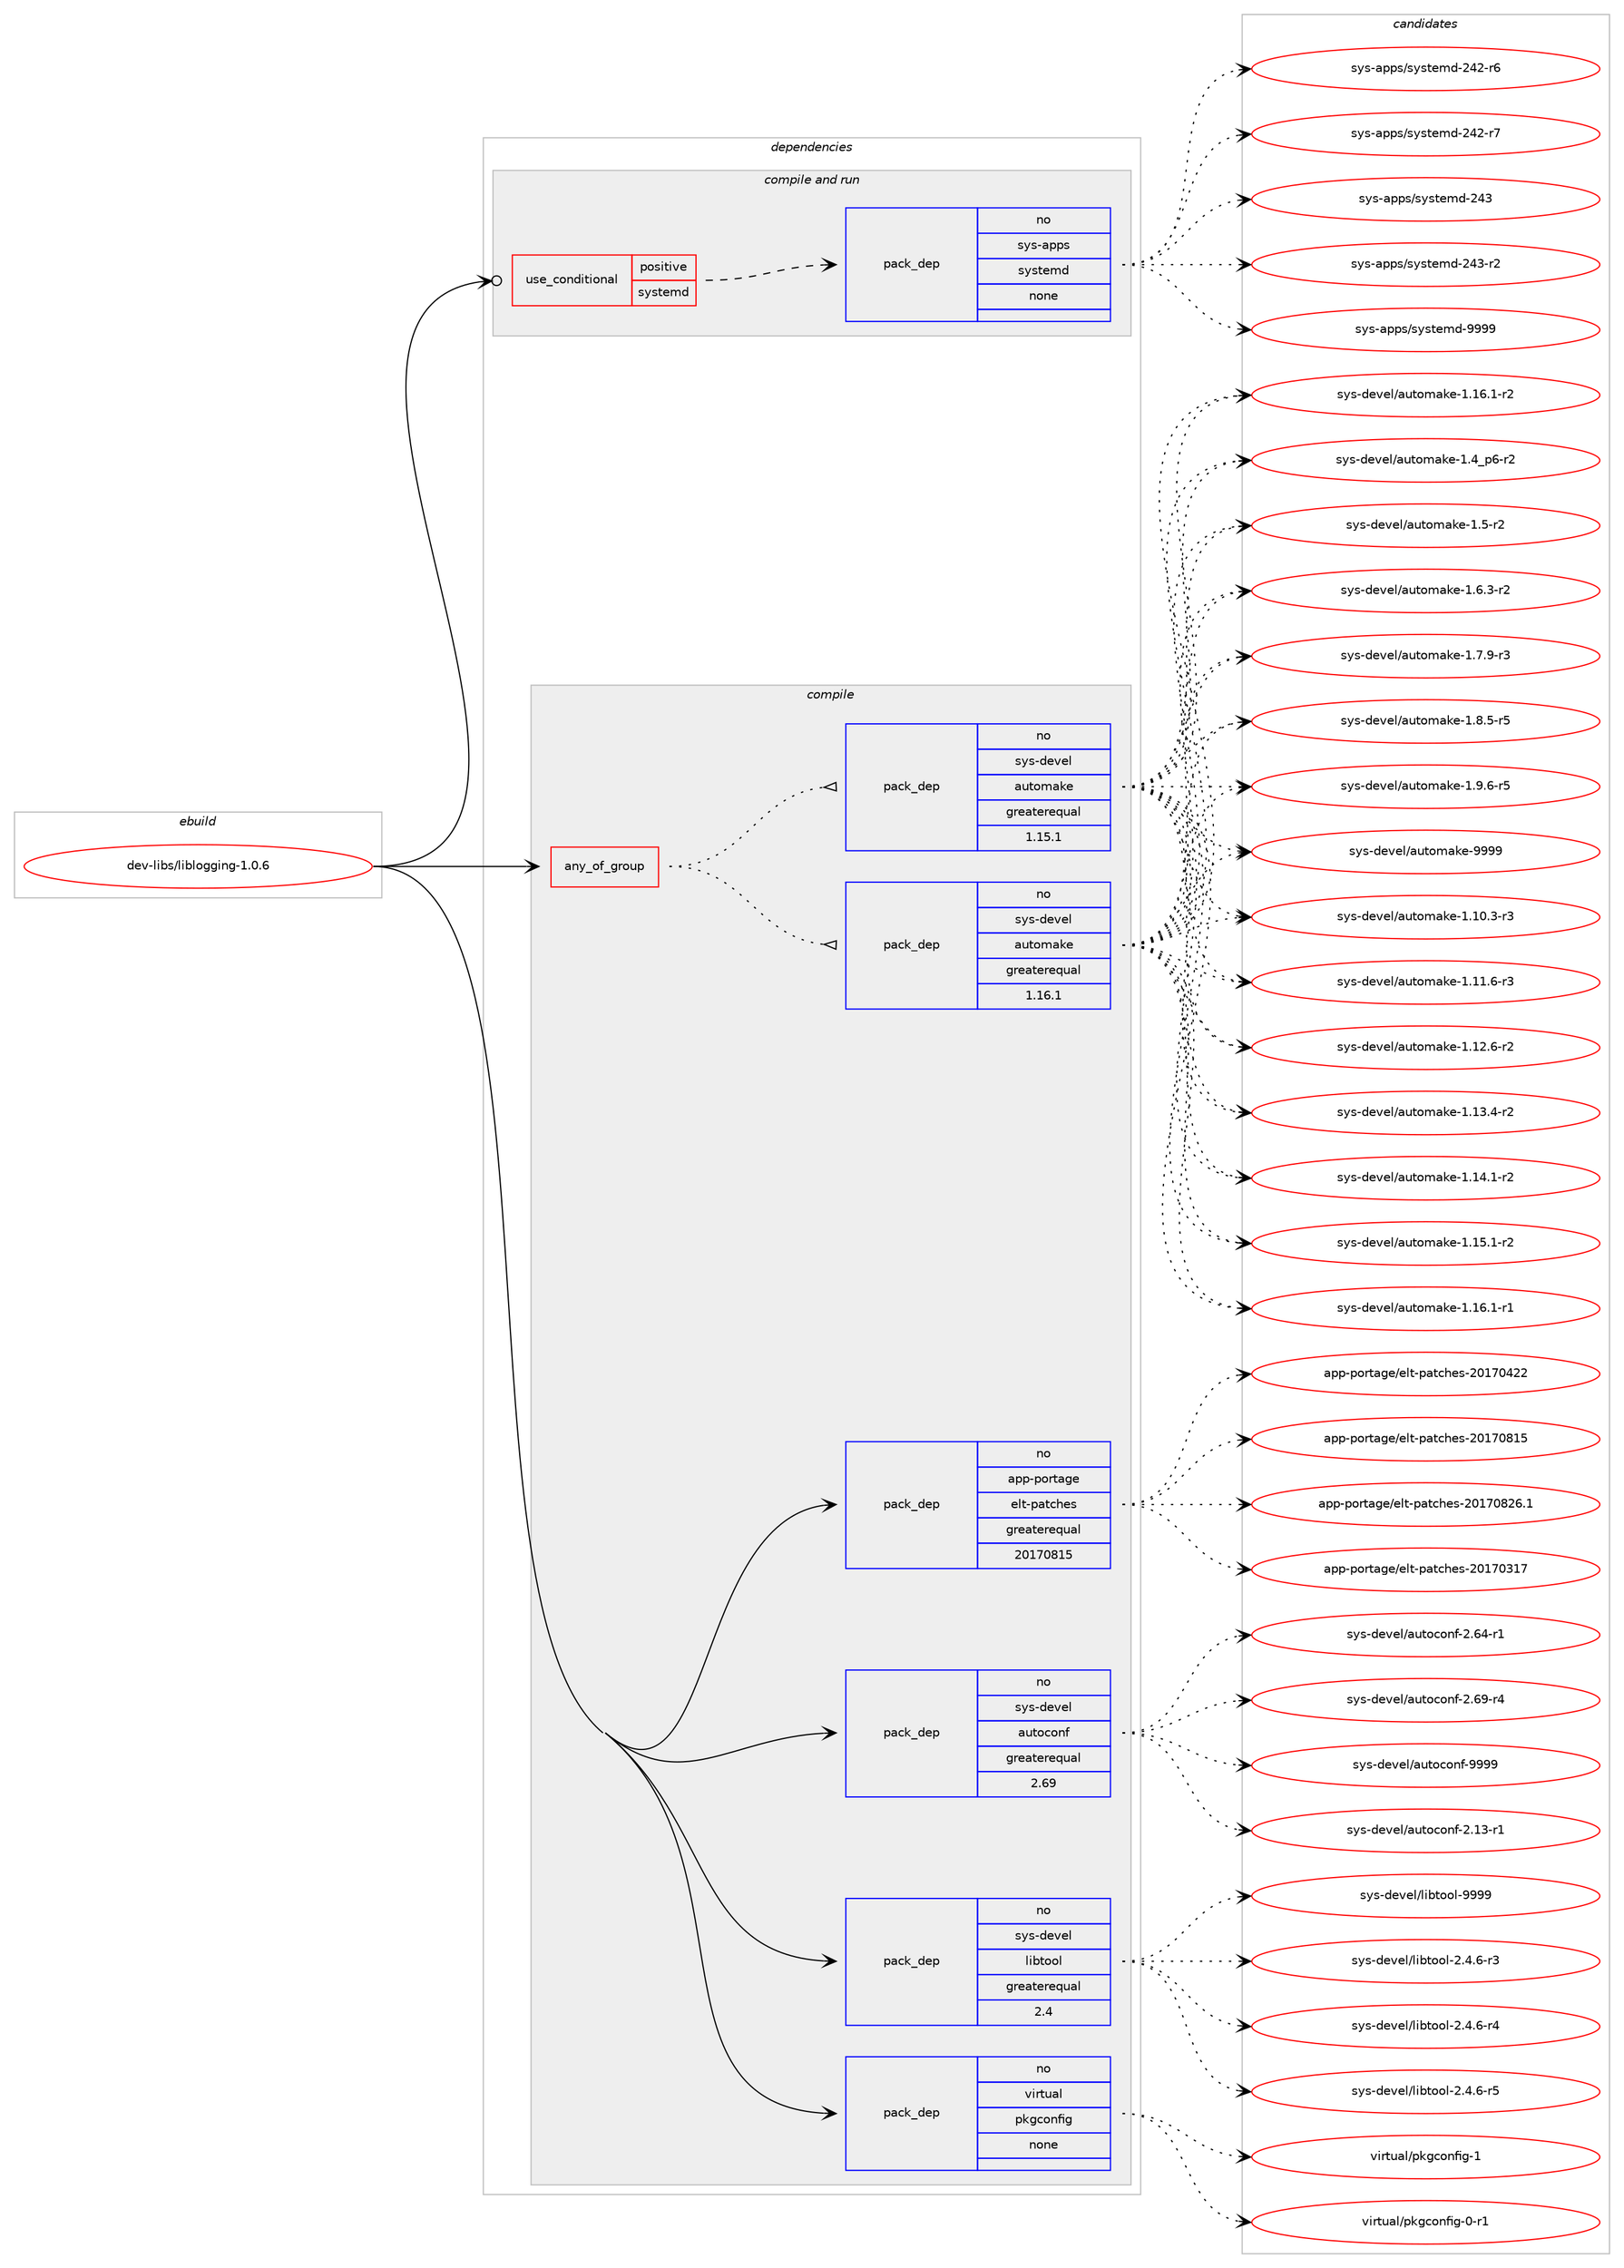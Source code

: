 digraph prolog {

# *************
# Graph options
# *************

newrank=true;
concentrate=true;
compound=true;
graph [rankdir=LR,fontname=Helvetica,fontsize=10,ranksep=1.5];#, ranksep=2.5, nodesep=0.2];
edge  [arrowhead=vee];
node  [fontname=Helvetica,fontsize=10];

# **********
# The ebuild
# **********

subgraph cluster_leftcol {
color=gray;
rank=same;
label=<<i>ebuild</i>>;
id [label="dev-libs/liblogging-1.0.6", color=red, width=4, href="../dev-libs/liblogging-1.0.6.svg"];
}

# ****************
# The dependencies
# ****************

subgraph cluster_midcol {
color=gray;
label=<<i>dependencies</i>>;
subgraph cluster_compile {
fillcolor="#eeeeee";
style=filled;
label=<<i>compile</i>>;
subgraph any11132 {
dependency566070 [label=<<TABLE BORDER="0" CELLBORDER="1" CELLSPACING="0" CELLPADDING="4"><TR><TD CELLPADDING="10">any_of_group</TD></TR></TABLE>>, shape=none, color=red];subgraph pack422773 {
dependency566071 [label=<<TABLE BORDER="0" CELLBORDER="1" CELLSPACING="0" CELLPADDING="4" WIDTH="220"><TR><TD ROWSPAN="6" CELLPADDING="30">pack_dep</TD></TR><TR><TD WIDTH="110">no</TD></TR><TR><TD>sys-devel</TD></TR><TR><TD>automake</TD></TR><TR><TD>greaterequal</TD></TR><TR><TD>1.16.1</TD></TR></TABLE>>, shape=none, color=blue];
}
dependency566070:e -> dependency566071:w [weight=20,style="dotted",arrowhead="oinv"];
subgraph pack422774 {
dependency566072 [label=<<TABLE BORDER="0" CELLBORDER="1" CELLSPACING="0" CELLPADDING="4" WIDTH="220"><TR><TD ROWSPAN="6" CELLPADDING="30">pack_dep</TD></TR><TR><TD WIDTH="110">no</TD></TR><TR><TD>sys-devel</TD></TR><TR><TD>automake</TD></TR><TR><TD>greaterequal</TD></TR><TR><TD>1.15.1</TD></TR></TABLE>>, shape=none, color=blue];
}
dependency566070:e -> dependency566072:w [weight=20,style="dotted",arrowhead="oinv"];
}
id:e -> dependency566070:w [weight=20,style="solid",arrowhead="vee"];
subgraph pack422775 {
dependency566073 [label=<<TABLE BORDER="0" CELLBORDER="1" CELLSPACING="0" CELLPADDING="4" WIDTH="220"><TR><TD ROWSPAN="6" CELLPADDING="30">pack_dep</TD></TR><TR><TD WIDTH="110">no</TD></TR><TR><TD>app-portage</TD></TR><TR><TD>elt-patches</TD></TR><TR><TD>greaterequal</TD></TR><TR><TD>20170815</TD></TR></TABLE>>, shape=none, color=blue];
}
id:e -> dependency566073:w [weight=20,style="solid",arrowhead="vee"];
subgraph pack422776 {
dependency566074 [label=<<TABLE BORDER="0" CELLBORDER="1" CELLSPACING="0" CELLPADDING="4" WIDTH="220"><TR><TD ROWSPAN="6" CELLPADDING="30">pack_dep</TD></TR><TR><TD WIDTH="110">no</TD></TR><TR><TD>sys-devel</TD></TR><TR><TD>autoconf</TD></TR><TR><TD>greaterequal</TD></TR><TR><TD>2.69</TD></TR></TABLE>>, shape=none, color=blue];
}
id:e -> dependency566074:w [weight=20,style="solid",arrowhead="vee"];
subgraph pack422777 {
dependency566075 [label=<<TABLE BORDER="0" CELLBORDER="1" CELLSPACING="0" CELLPADDING="4" WIDTH="220"><TR><TD ROWSPAN="6" CELLPADDING="30">pack_dep</TD></TR><TR><TD WIDTH="110">no</TD></TR><TR><TD>sys-devel</TD></TR><TR><TD>libtool</TD></TR><TR><TD>greaterequal</TD></TR><TR><TD>2.4</TD></TR></TABLE>>, shape=none, color=blue];
}
id:e -> dependency566075:w [weight=20,style="solid",arrowhead="vee"];
subgraph pack422778 {
dependency566076 [label=<<TABLE BORDER="0" CELLBORDER="1" CELLSPACING="0" CELLPADDING="4" WIDTH="220"><TR><TD ROWSPAN="6" CELLPADDING="30">pack_dep</TD></TR><TR><TD WIDTH="110">no</TD></TR><TR><TD>virtual</TD></TR><TR><TD>pkgconfig</TD></TR><TR><TD>none</TD></TR><TR><TD></TD></TR></TABLE>>, shape=none, color=blue];
}
id:e -> dependency566076:w [weight=20,style="solid",arrowhead="vee"];
}
subgraph cluster_compileandrun {
fillcolor="#eeeeee";
style=filled;
label=<<i>compile and run</i>>;
subgraph cond131808 {
dependency566077 [label=<<TABLE BORDER="0" CELLBORDER="1" CELLSPACING="0" CELLPADDING="4"><TR><TD ROWSPAN="3" CELLPADDING="10">use_conditional</TD></TR><TR><TD>positive</TD></TR><TR><TD>systemd</TD></TR></TABLE>>, shape=none, color=red];
subgraph pack422779 {
dependency566078 [label=<<TABLE BORDER="0" CELLBORDER="1" CELLSPACING="0" CELLPADDING="4" WIDTH="220"><TR><TD ROWSPAN="6" CELLPADDING="30">pack_dep</TD></TR><TR><TD WIDTH="110">no</TD></TR><TR><TD>sys-apps</TD></TR><TR><TD>systemd</TD></TR><TR><TD>none</TD></TR><TR><TD></TD></TR></TABLE>>, shape=none, color=blue];
}
dependency566077:e -> dependency566078:w [weight=20,style="dashed",arrowhead="vee"];
}
id:e -> dependency566077:w [weight=20,style="solid",arrowhead="odotvee"];
}
subgraph cluster_run {
fillcolor="#eeeeee";
style=filled;
label=<<i>run</i>>;
}
}

# **************
# The candidates
# **************

subgraph cluster_choices {
rank=same;
color=gray;
label=<<i>candidates</i>>;

subgraph choice422773 {
color=black;
nodesep=1;
choice11512111545100101118101108479711711611110997107101454946494846514511451 [label="sys-devel/automake-1.10.3-r3", color=red, width=4,href="../sys-devel/automake-1.10.3-r3.svg"];
choice11512111545100101118101108479711711611110997107101454946494946544511451 [label="sys-devel/automake-1.11.6-r3", color=red, width=4,href="../sys-devel/automake-1.11.6-r3.svg"];
choice11512111545100101118101108479711711611110997107101454946495046544511450 [label="sys-devel/automake-1.12.6-r2", color=red, width=4,href="../sys-devel/automake-1.12.6-r2.svg"];
choice11512111545100101118101108479711711611110997107101454946495146524511450 [label="sys-devel/automake-1.13.4-r2", color=red, width=4,href="../sys-devel/automake-1.13.4-r2.svg"];
choice11512111545100101118101108479711711611110997107101454946495246494511450 [label="sys-devel/automake-1.14.1-r2", color=red, width=4,href="../sys-devel/automake-1.14.1-r2.svg"];
choice11512111545100101118101108479711711611110997107101454946495346494511450 [label="sys-devel/automake-1.15.1-r2", color=red, width=4,href="../sys-devel/automake-1.15.1-r2.svg"];
choice11512111545100101118101108479711711611110997107101454946495446494511449 [label="sys-devel/automake-1.16.1-r1", color=red, width=4,href="../sys-devel/automake-1.16.1-r1.svg"];
choice11512111545100101118101108479711711611110997107101454946495446494511450 [label="sys-devel/automake-1.16.1-r2", color=red, width=4,href="../sys-devel/automake-1.16.1-r2.svg"];
choice115121115451001011181011084797117116111109971071014549465295112544511450 [label="sys-devel/automake-1.4_p6-r2", color=red, width=4,href="../sys-devel/automake-1.4_p6-r2.svg"];
choice11512111545100101118101108479711711611110997107101454946534511450 [label="sys-devel/automake-1.5-r2", color=red, width=4,href="../sys-devel/automake-1.5-r2.svg"];
choice115121115451001011181011084797117116111109971071014549465446514511450 [label="sys-devel/automake-1.6.3-r2", color=red, width=4,href="../sys-devel/automake-1.6.3-r2.svg"];
choice115121115451001011181011084797117116111109971071014549465546574511451 [label="sys-devel/automake-1.7.9-r3", color=red, width=4,href="../sys-devel/automake-1.7.9-r3.svg"];
choice115121115451001011181011084797117116111109971071014549465646534511453 [label="sys-devel/automake-1.8.5-r5", color=red, width=4,href="../sys-devel/automake-1.8.5-r5.svg"];
choice115121115451001011181011084797117116111109971071014549465746544511453 [label="sys-devel/automake-1.9.6-r5", color=red, width=4,href="../sys-devel/automake-1.9.6-r5.svg"];
choice115121115451001011181011084797117116111109971071014557575757 [label="sys-devel/automake-9999", color=red, width=4,href="../sys-devel/automake-9999.svg"];
dependency566071:e -> choice11512111545100101118101108479711711611110997107101454946494846514511451:w [style=dotted,weight="100"];
dependency566071:e -> choice11512111545100101118101108479711711611110997107101454946494946544511451:w [style=dotted,weight="100"];
dependency566071:e -> choice11512111545100101118101108479711711611110997107101454946495046544511450:w [style=dotted,weight="100"];
dependency566071:e -> choice11512111545100101118101108479711711611110997107101454946495146524511450:w [style=dotted,weight="100"];
dependency566071:e -> choice11512111545100101118101108479711711611110997107101454946495246494511450:w [style=dotted,weight="100"];
dependency566071:e -> choice11512111545100101118101108479711711611110997107101454946495346494511450:w [style=dotted,weight="100"];
dependency566071:e -> choice11512111545100101118101108479711711611110997107101454946495446494511449:w [style=dotted,weight="100"];
dependency566071:e -> choice11512111545100101118101108479711711611110997107101454946495446494511450:w [style=dotted,weight="100"];
dependency566071:e -> choice115121115451001011181011084797117116111109971071014549465295112544511450:w [style=dotted,weight="100"];
dependency566071:e -> choice11512111545100101118101108479711711611110997107101454946534511450:w [style=dotted,weight="100"];
dependency566071:e -> choice115121115451001011181011084797117116111109971071014549465446514511450:w [style=dotted,weight="100"];
dependency566071:e -> choice115121115451001011181011084797117116111109971071014549465546574511451:w [style=dotted,weight="100"];
dependency566071:e -> choice115121115451001011181011084797117116111109971071014549465646534511453:w [style=dotted,weight="100"];
dependency566071:e -> choice115121115451001011181011084797117116111109971071014549465746544511453:w [style=dotted,weight="100"];
dependency566071:e -> choice115121115451001011181011084797117116111109971071014557575757:w [style=dotted,weight="100"];
}
subgraph choice422774 {
color=black;
nodesep=1;
choice11512111545100101118101108479711711611110997107101454946494846514511451 [label="sys-devel/automake-1.10.3-r3", color=red, width=4,href="../sys-devel/automake-1.10.3-r3.svg"];
choice11512111545100101118101108479711711611110997107101454946494946544511451 [label="sys-devel/automake-1.11.6-r3", color=red, width=4,href="../sys-devel/automake-1.11.6-r3.svg"];
choice11512111545100101118101108479711711611110997107101454946495046544511450 [label="sys-devel/automake-1.12.6-r2", color=red, width=4,href="../sys-devel/automake-1.12.6-r2.svg"];
choice11512111545100101118101108479711711611110997107101454946495146524511450 [label="sys-devel/automake-1.13.4-r2", color=red, width=4,href="../sys-devel/automake-1.13.4-r2.svg"];
choice11512111545100101118101108479711711611110997107101454946495246494511450 [label="sys-devel/automake-1.14.1-r2", color=red, width=4,href="../sys-devel/automake-1.14.1-r2.svg"];
choice11512111545100101118101108479711711611110997107101454946495346494511450 [label="sys-devel/automake-1.15.1-r2", color=red, width=4,href="../sys-devel/automake-1.15.1-r2.svg"];
choice11512111545100101118101108479711711611110997107101454946495446494511449 [label="sys-devel/automake-1.16.1-r1", color=red, width=4,href="../sys-devel/automake-1.16.1-r1.svg"];
choice11512111545100101118101108479711711611110997107101454946495446494511450 [label="sys-devel/automake-1.16.1-r2", color=red, width=4,href="../sys-devel/automake-1.16.1-r2.svg"];
choice115121115451001011181011084797117116111109971071014549465295112544511450 [label="sys-devel/automake-1.4_p6-r2", color=red, width=4,href="../sys-devel/automake-1.4_p6-r2.svg"];
choice11512111545100101118101108479711711611110997107101454946534511450 [label="sys-devel/automake-1.5-r2", color=red, width=4,href="../sys-devel/automake-1.5-r2.svg"];
choice115121115451001011181011084797117116111109971071014549465446514511450 [label="sys-devel/automake-1.6.3-r2", color=red, width=4,href="../sys-devel/automake-1.6.3-r2.svg"];
choice115121115451001011181011084797117116111109971071014549465546574511451 [label="sys-devel/automake-1.7.9-r3", color=red, width=4,href="../sys-devel/automake-1.7.9-r3.svg"];
choice115121115451001011181011084797117116111109971071014549465646534511453 [label="sys-devel/automake-1.8.5-r5", color=red, width=4,href="../sys-devel/automake-1.8.5-r5.svg"];
choice115121115451001011181011084797117116111109971071014549465746544511453 [label="sys-devel/automake-1.9.6-r5", color=red, width=4,href="../sys-devel/automake-1.9.6-r5.svg"];
choice115121115451001011181011084797117116111109971071014557575757 [label="sys-devel/automake-9999", color=red, width=4,href="../sys-devel/automake-9999.svg"];
dependency566072:e -> choice11512111545100101118101108479711711611110997107101454946494846514511451:w [style=dotted,weight="100"];
dependency566072:e -> choice11512111545100101118101108479711711611110997107101454946494946544511451:w [style=dotted,weight="100"];
dependency566072:e -> choice11512111545100101118101108479711711611110997107101454946495046544511450:w [style=dotted,weight="100"];
dependency566072:e -> choice11512111545100101118101108479711711611110997107101454946495146524511450:w [style=dotted,weight="100"];
dependency566072:e -> choice11512111545100101118101108479711711611110997107101454946495246494511450:w [style=dotted,weight="100"];
dependency566072:e -> choice11512111545100101118101108479711711611110997107101454946495346494511450:w [style=dotted,weight="100"];
dependency566072:e -> choice11512111545100101118101108479711711611110997107101454946495446494511449:w [style=dotted,weight="100"];
dependency566072:e -> choice11512111545100101118101108479711711611110997107101454946495446494511450:w [style=dotted,weight="100"];
dependency566072:e -> choice115121115451001011181011084797117116111109971071014549465295112544511450:w [style=dotted,weight="100"];
dependency566072:e -> choice11512111545100101118101108479711711611110997107101454946534511450:w [style=dotted,weight="100"];
dependency566072:e -> choice115121115451001011181011084797117116111109971071014549465446514511450:w [style=dotted,weight="100"];
dependency566072:e -> choice115121115451001011181011084797117116111109971071014549465546574511451:w [style=dotted,weight="100"];
dependency566072:e -> choice115121115451001011181011084797117116111109971071014549465646534511453:w [style=dotted,weight="100"];
dependency566072:e -> choice115121115451001011181011084797117116111109971071014549465746544511453:w [style=dotted,weight="100"];
dependency566072:e -> choice115121115451001011181011084797117116111109971071014557575757:w [style=dotted,weight="100"];
}
subgraph choice422775 {
color=black;
nodesep=1;
choice97112112451121111141169710310147101108116451129711699104101115455048495548514955 [label="app-portage/elt-patches-20170317", color=red, width=4,href="../app-portage/elt-patches-20170317.svg"];
choice97112112451121111141169710310147101108116451129711699104101115455048495548525050 [label="app-portage/elt-patches-20170422", color=red, width=4,href="../app-portage/elt-patches-20170422.svg"];
choice97112112451121111141169710310147101108116451129711699104101115455048495548564953 [label="app-portage/elt-patches-20170815", color=red, width=4,href="../app-portage/elt-patches-20170815.svg"];
choice971121124511211111411697103101471011081164511297116991041011154550484955485650544649 [label="app-portage/elt-patches-20170826.1", color=red, width=4,href="../app-portage/elt-patches-20170826.1.svg"];
dependency566073:e -> choice97112112451121111141169710310147101108116451129711699104101115455048495548514955:w [style=dotted,weight="100"];
dependency566073:e -> choice97112112451121111141169710310147101108116451129711699104101115455048495548525050:w [style=dotted,weight="100"];
dependency566073:e -> choice97112112451121111141169710310147101108116451129711699104101115455048495548564953:w [style=dotted,weight="100"];
dependency566073:e -> choice971121124511211111411697103101471011081164511297116991041011154550484955485650544649:w [style=dotted,weight="100"];
}
subgraph choice422776 {
color=black;
nodesep=1;
choice1151211154510010111810110847971171161119911111010245504649514511449 [label="sys-devel/autoconf-2.13-r1", color=red, width=4,href="../sys-devel/autoconf-2.13-r1.svg"];
choice1151211154510010111810110847971171161119911111010245504654524511449 [label="sys-devel/autoconf-2.64-r1", color=red, width=4,href="../sys-devel/autoconf-2.64-r1.svg"];
choice1151211154510010111810110847971171161119911111010245504654574511452 [label="sys-devel/autoconf-2.69-r4", color=red, width=4,href="../sys-devel/autoconf-2.69-r4.svg"];
choice115121115451001011181011084797117116111991111101024557575757 [label="sys-devel/autoconf-9999", color=red, width=4,href="../sys-devel/autoconf-9999.svg"];
dependency566074:e -> choice1151211154510010111810110847971171161119911111010245504649514511449:w [style=dotted,weight="100"];
dependency566074:e -> choice1151211154510010111810110847971171161119911111010245504654524511449:w [style=dotted,weight="100"];
dependency566074:e -> choice1151211154510010111810110847971171161119911111010245504654574511452:w [style=dotted,weight="100"];
dependency566074:e -> choice115121115451001011181011084797117116111991111101024557575757:w [style=dotted,weight="100"];
}
subgraph choice422777 {
color=black;
nodesep=1;
choice1151211154510010111810110847108105981161111111084550465246544511451 [label="sys-devel/libtool-2.4.6-r3", color=red, width=4,href="../sys-devel/libtool-2.4.6-r3.svg"];
choice1151211154510010111810110847108105981161111111084550465246544511452 [label="sys-devel/libtool-2.4.6-r4", color=red, width=4,href="../sys-devel/libtool-2.4.6-r4.svg"];
choice1151211154510010111810110847108105981161111111084550465246544511453 [label="sys-devel/libtool-2.4.6-r5", color=red, width=4,href="../sys-devel/libtool-2.4.6-r5.svg"];
choice1151211154510010111810110847108105981161111111084557575757 [label="sys-devel/libtool-9999", color=red, width=4,href="../sys-devel/libtool-9999.svg"];
dependency566075:e -> choice1151211154510010111810110847108105981161111111084550465246544511451:w [style=dotted,weight="100"];
dependency566075:e -> choice1151211154510010111810110847108105981161111111084550465246544511452:w [style=dotted,weight="100"];
dependency566075:e -> choice1151211154510010111810110847108105981161111111084550465246544511453:w [style=dotted,weight="100"];
dependency566075:e -> choice1151211154510010111810110847108105981161111111084557575757:w [style=dotted,weight="100"];
}
subgraph choice422778 {
color=black;
nodesep=1;
choice11810511411611797108471121071039911111010210510345484511449 [label="virtual/pkgconfig-0-r1", color=red, width=4,href="../virtual/pkgconfig-0-r1.svg"];
choice1181051141161179710847112107103991111101021051034549 [label="virtual/pkgconfig-1", color=red, width=4,href="../virtual/pkgconfig-1.svg"];
dependency566076:e -> choice11810511411611797108471121071039911111010210510345484511449:w [style=dotted,weight="100"];
dependency566076:e -> choice1181051141161179710847112107103991111101021051034549:w [style=dotted,weight="100"];
}
subgraph choice422779 {
color=black;
nodesep=1;
choice115121115459711211211547115121115116101109100455052504511454 [label="sys-apps/systemd-242-r6", color=red, width=4,href="../sys-apps/systemd-242-r6.svg"];
choice115121115459711211211547115121115116101109100455052504511455 [label="sys-apps/systemd-242-r7", color=red, width=4,href="../sys-apps/systemd-242-r7.svg"];
choice11512111545971121121154711512111511610110910045505251 [label="sys-apps/systemd-243", color=red, width=4,href="../sys-apps/systemd-243.svg"];
choice115121115459711211211547115121115116101109100455052514511450 [label="sys-apps/systemd-243-r2", color=red, width=4,href="../sys-apps/systemd-243-r2.svg"];
choice1151211154597112112115471151211151161011091004557575757 [label="sys-apps/systemd-9999", color=red, width=4,href="../sys-apps/systemd-9999.svg"];
dependency566078:e -> choice115121115459711211211547115121115116101109100455052504511454:w [style=dotted,weight="100"];
dependency566078:e -> choice115121115459711211211547115121115116101109100455052504511455:w [style=dotted,weight="100"];
dependency566078:e -> choice11512111545971121121154711512111511610110910045505251:w [style=dotted,weight="100"];
dependency566078:e -> choice115121115459711211211547115121115116101109100455052514511450:w [style=dotted,weight="100"];
dependency566078:e -> choice1151211154597112112115471151211151161011091004557575757:w [style=dotted,weight="100"];
}
}

}
